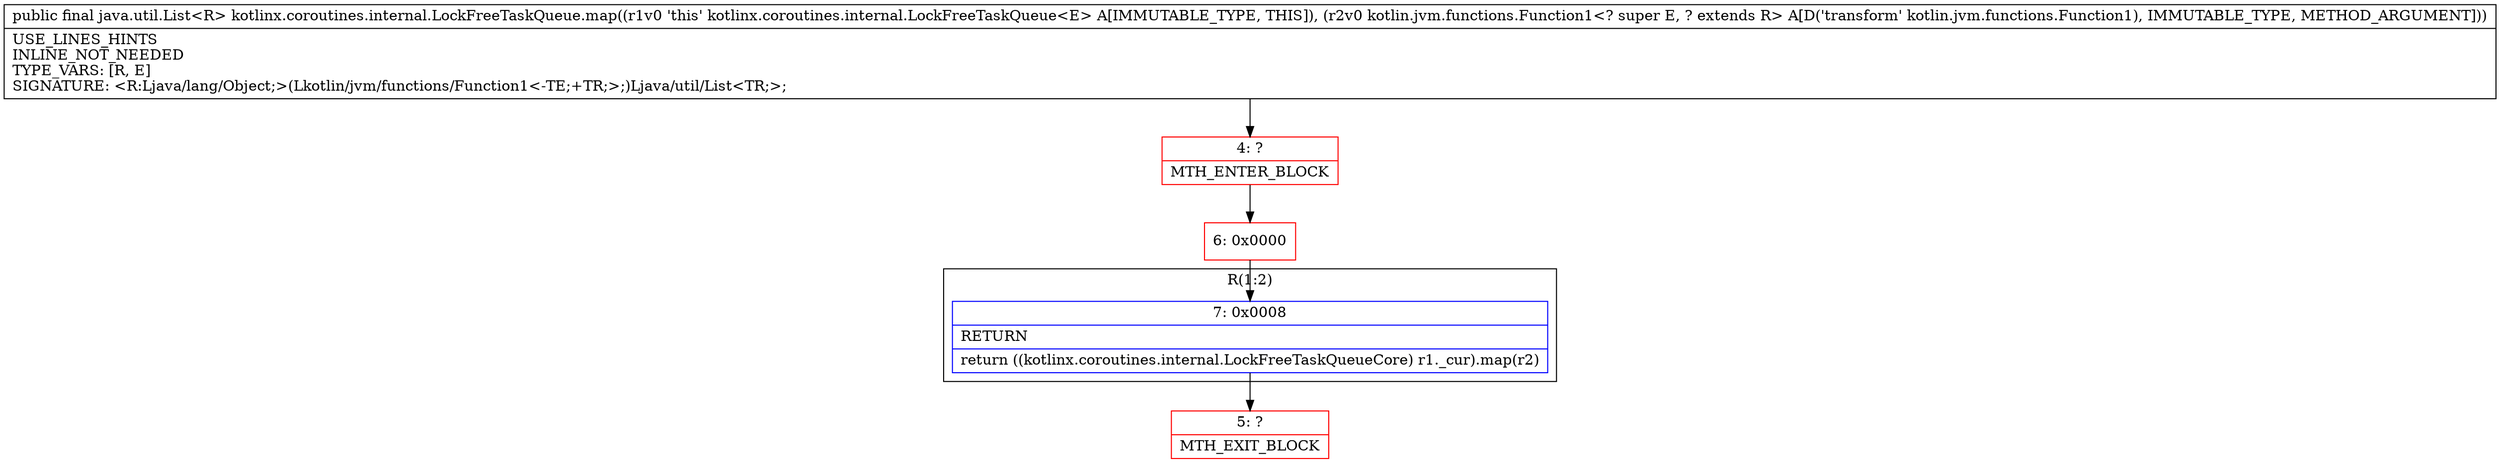 digraph "CFG forkotlinx.coroutines.internal.LockFreeTaskQueue.map(Lkotlin\/jvm\/functions\/Function1;)Ljava\/util\/List;" {
subgraph cluster_Region_1318390245 {
label = "R(1:2)";
node [shape=record,color=blue];
Node_7 [shape=record,label="{7\:\ 0x0008|RETURN\l|return ((kotlinx.coroutines.internal.LockFreeTaskQueueCore) r1._cur).map(r2)\l}"];
}
Node_4 [shape=record,color=red,label="{4\:\ ?|MTH_ENTER_BLOCK\l}"];
Node_6 [shape=record,color=red,label="{6\:\ 0x0000}"];
Node_5 [shape=record,color=red,label="{5\:\ ?|MTH_EXIT_BLOCK\l}"];
MethodNode[shape=record,label="{public final java.util.List\<R\> kotlinx.coroutines.internal.LockFreeTaskQueue.map((r1v0 'this' kotlinx.coroutines.internal.LockFreeTaskQueue\<E\> A[IMMUTABLE_TYPE, THIS]), (r2v0 kotlin.jvm.functions.Function1\<? super E, ? extends R\> A[D('transform' kotlin.jvm.functions.Function1), IMMUTABLE_TYPE, METHOD_ARGUMENT]))  | USE_LINES_HINTS\lINLINE_NOT_NEEDED\lTYPE_VARS: [R, E]\lSIGNATURE: \<R:Ljava\/lang\/Object;\>(Lkotlin\/jvm\/functions\/Function1\<\-TE;+TR;\>;)Ljava\/util\/List\<TR;\>;\l}"];
MethodNode -> Node_4;Node_7 -> Node_5;
Node_4 -> Node_6;
Node_6 -> Node_7;
}

